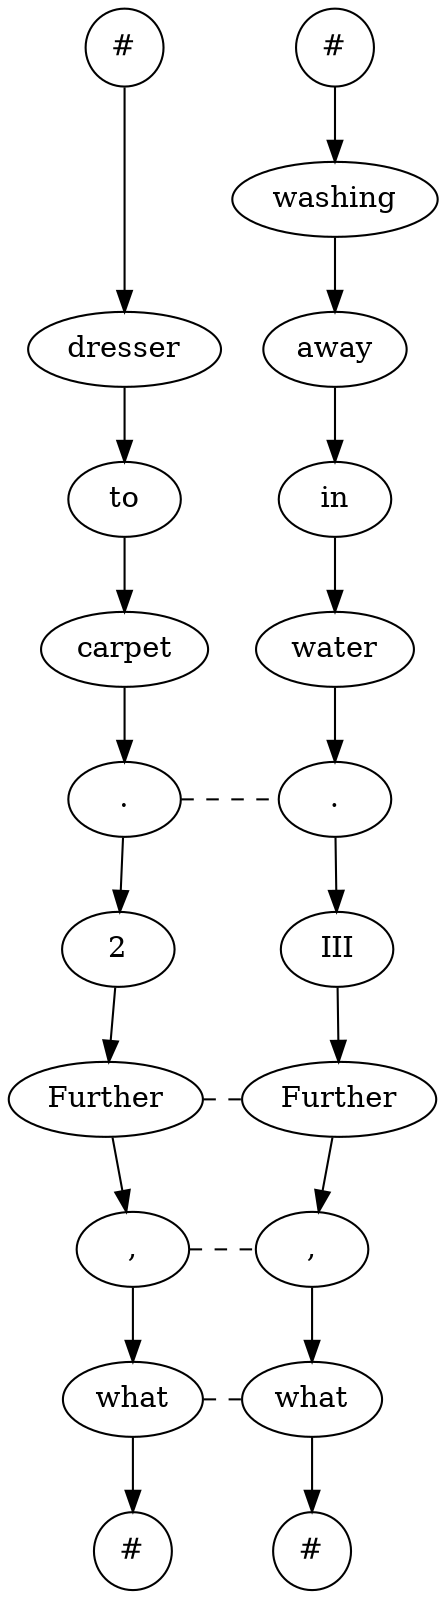 digraph G {
// rankdir=LR;

 nstart [label="#", shape=circle]
 nend [label="#", shape=circle]
 n1 [label="dresser"]
 n2 [label="to"]
 n3 [label="carpet"]
 n4 [label="."]
 n5 [label="2"]
 n6 [label="Further"]
 n7 [label=","]
 n8 [label="what"]

 nstart->n1
 n1->n2
 n2->n3
 n3->n4
 n4->n5
 n5->n6
 n6->n7
 n7->n8
 n8->nend

 mstart [label="#", shape=circle]
 mend [label="#", shape=circle]
 m1 [label="washing"]
 m2 [label="away"]
 m3 [label="in"]
 m4 [label="water"]
 m5 [label="."]
 m6 [label="III"]
 m7 [label="Further"]
 m8 [label=","]
 m9 [label="what"]

 mstart->m1
 m1->m2
 m2->m3
 m3->m4
 m4->m5
 m5->m6
 m6->m7
 m7->m8
 m8->m9
 m9->mend

 n4->m5 [style=dashed, arrowhead=none]
 n6->m7 [style=dashed, arrowhead=none]
 n7->m8 [style=dashed, arrowhead=none]
 n8->m9 [style=dashed, arrowhead=none]

 {rank=same;nstart mstart}
 {rank=same;n1 m2}
 {rank=same;n4 m5}
 {rank=same;n6 m7}
 {rank=same;n7 m8}
 {rank=same;n8 m9}
 {rank=same;nend mend}

}
